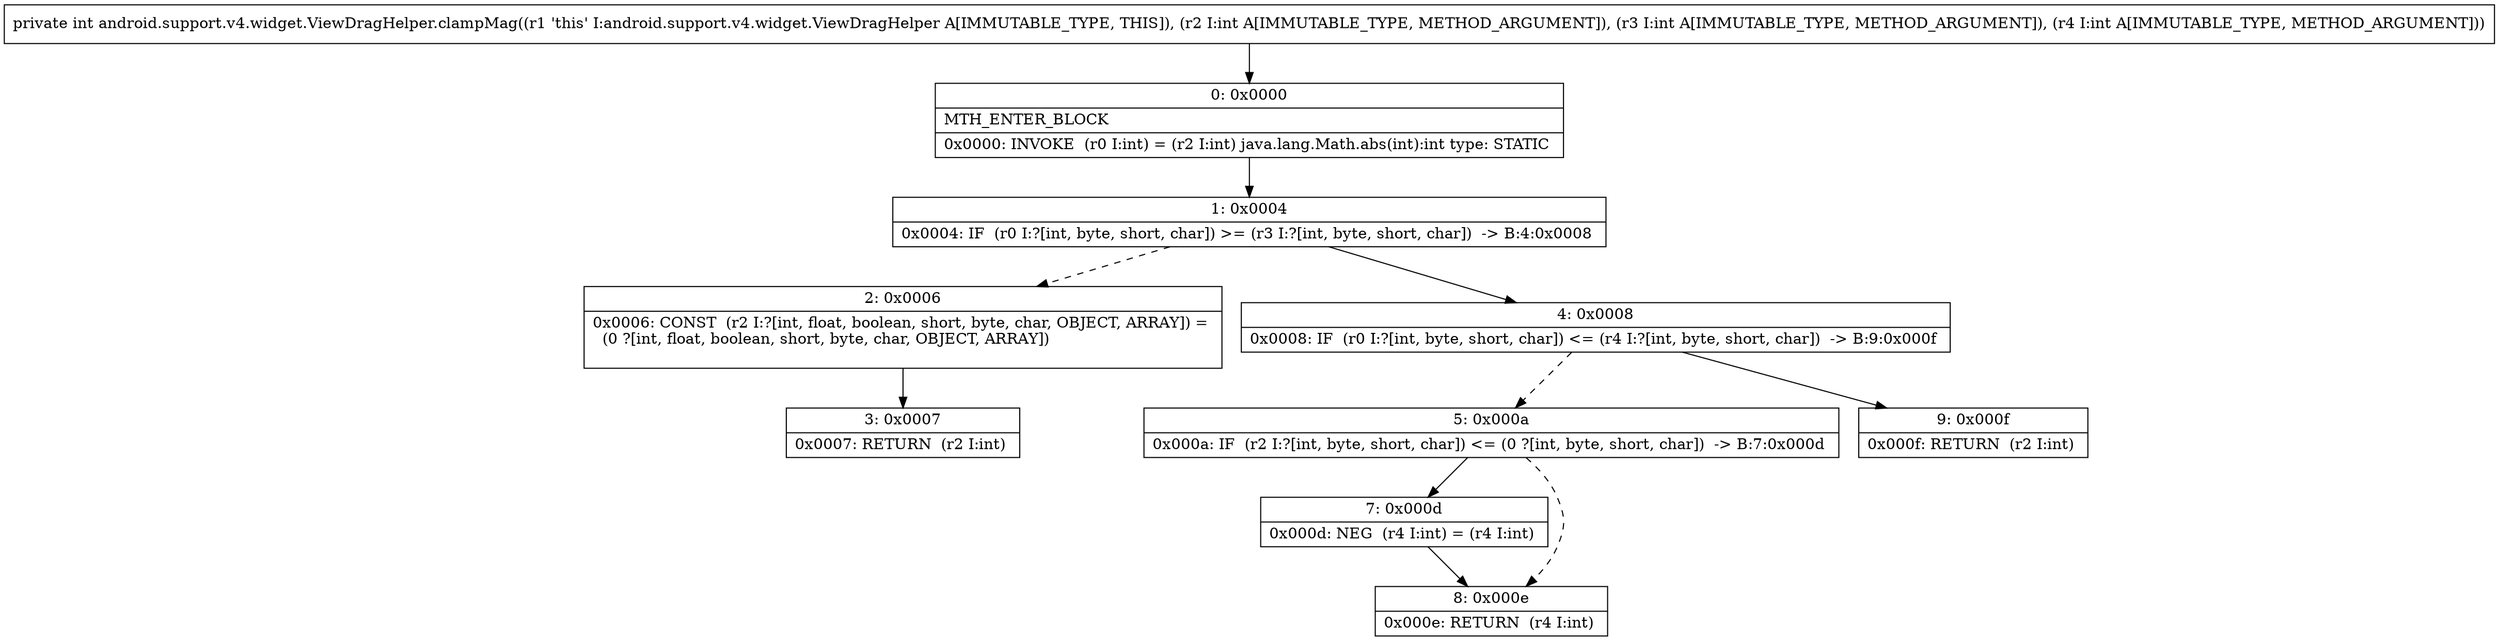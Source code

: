 digraph "CFG forandroid.support.v4.widget.ViewDragHelper.clampMag(III)I" {
Node_0 [shape=record,label="{0\:\ 0x0000|MTH_ENTER_BLOCK\l|0x0000: INVOKE  (r0 I:int) = (r2 I:int) java.lang.Math.abs(int):int type: STATIC \l}"];
Node_1 [shape=record,label="{1\:\ 0x0004|0x0004: IF  (r0 I:?[int, byte, short, char]) \>= (r3 I:?[int, byte, short, char])  \-\> B:4:0x0008 \l}"];
Node_2 [shape=record,label="{2\:\ 0x0006|0x0006: CONST  (r2 I:?[int, float, boolean, short, byte, char, OBJECT, ARRAY]) = \l  (0 ?[int, float, boolean, short, byte, char, OBJECT, ARRAY])\l \l}"];
Node_3 [shape=record,label="{3\:\ 0x0007|0x0007: RETURN  (r2 I:int) \l}"];
Node_4 [shape=record,label="{4\:\ 0x0008|0x0008: IF  (r0 I:?[int, byte, short, char]) \<= (r4 I:?[int, byte, short, char])  \-\> B:9:0x000f \l}"];
Node_5 [shape=record,label="{5\:\ 0x000a|0x000a: IF  (r2 I:?[int, byte, short, char]) \<= (0 ?[int, byte, short, char])  \-\> B:7:0x000d \l}"];
Node_7 [shape=record,label="{7\:\ 0x000d|0x000d: NEG  (r4 I:int) = (r4 I:int) \l}"];
Node_8 [shape=record,label="{8\:\ 0x000e|0x000e: RETURN  (r4 I:int) \l}"];
Node_9 [shape=record,label="{9\:\ 0x000f|0x000f: RETURN  (r2 I:int) \l}"];
MethodNode[shape=record,label="{private int android.support.v4.widget.ViewDragHelper.clampMag((r1 'this' I:android.support.v4.widget.ViewDragHelper A[IMMUTABLE_TYPE, THIS]), (r2 I:int A[IMMUTABLE_TYPE, METHOD_ARGUMENT]), (r3 I:int A[IMMUTABLE_TYPE, METHOD_ARGUMENT]), (r4 I:int A[IMMUTABLE_TYPE, METHOD_ARGUMENT])) }"];
MethodNode -> Node_0;
Node_0 -> Node_1;
Node_1 -> Node_2[style=dashed];
Node_1 -> Node_4;
Node_2 -> Node_3;
Node_4 -> Node_5[style=dashed];
Node_4 -> Node_9;
Node_5 -> Node_7;
Node_5 -> Node_8[style=dashed];
Node_7 -> Node_8;
}

